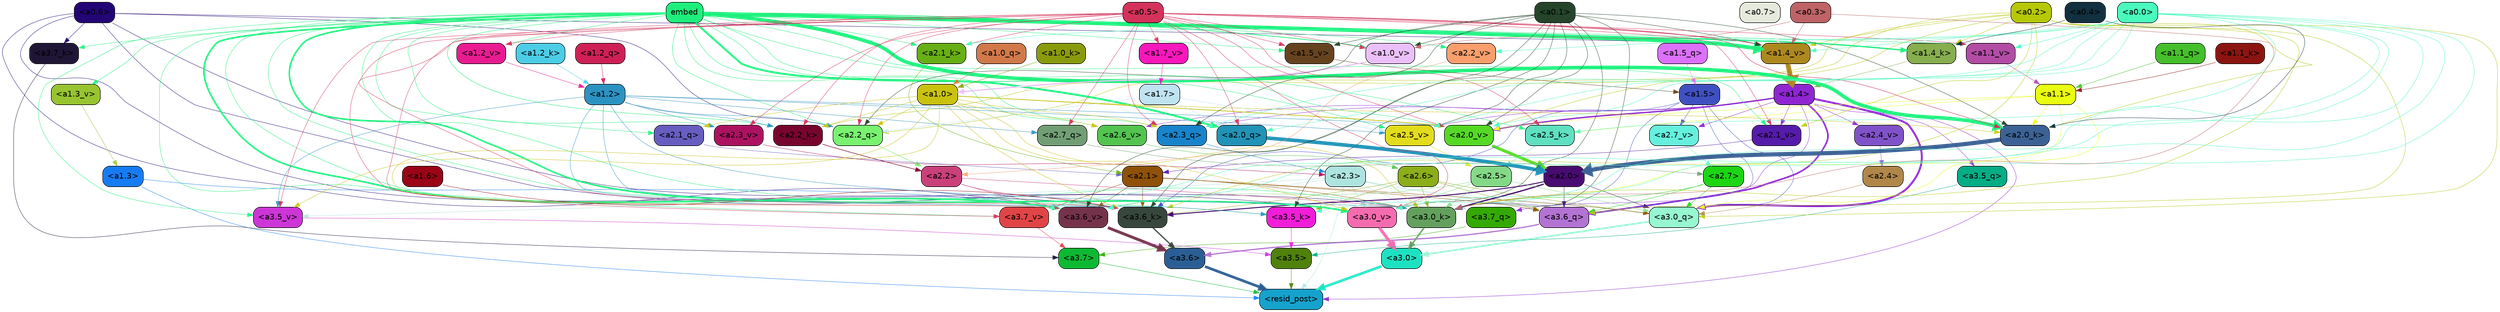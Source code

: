 strict digraph "" {
	graph [bgcolor=transparent,
		layout=dot,
		overlap=false,
		splines=true
	];
	"<a3.7>"	[color=black,
		fillcolor="#0db932",
		fontname=Helvetica,
		shape=box,
		style="filled, rounded"];
	"<resid_post>"	[color=black,
		fillcolor="#15a2cd",
		fontname=Helvetica,
		shape=box,
		style="filled, rounded"];
	"<a3.7>" -> "<resid_post>"	[color="#0db932",
		penwidth=0.6239100098609924];
	"<a3.6>"	[color=black,
		fillcolor="#2b5e94",
		fontname=Helvetica,
		shape=box,
		style="filled, rounded"];
	"<a3.6>" -> "<resid_post>"	[color="#2b5e94",
		penwidth=4.569062113761902];
	"<a3.5>"	[color=black,
		fillcolor="#4f810c",
		fontname=Helvetica,
		shape=box,
		style="filled, rounded"];
	"<a3.5>" -> "<resid_post>"	[color="#4f810c",
		penwidth=0.6];
	"<a3.0>"	[color=black,
		fillcolor="#1de2c1",
		fontname=Helvetica,
		shape=box,
		style="filled, rounded"];
	"<a3.0>" -> "<resid_post>"	[color="#1de2c1",
		penwidth=4.283544182777405];
	"<a2.3>"	[color=black,
		fillcolor="#aee4e0",
		fontname=Helvetica,
		shape=box,
		style="filled, rounded"];
	"<a2.3>" -> "<resid_post>"	[color="#aee4e0",
		penwidth=0.6];
	"<a3.7_q>"	[color=black,
		fillcolor="#34a902",
		fontname=Helvetica,
		shape=box,
		style="filled, rounded"];
	"<a2.3>" -> "<a3.7_q>"	[color="#aee4e0",
		penwidth=0.6];
	"<a3.6_q>"	[color=black,
		fillcolor="#b373d3",
		fontname=Helvetica,
		shape=box,
		style="filled, rounded"];
	"<a2.3>" -> "<a3.6_q>"	[color="#aee4e0",
		penwidth=0.6];
	"<a3.0_q>"	[color=black,
		fillcolor="#96f7d1",
		fontname=Helvetica,
		shape=box,
		style="filled, rounded"];
	"<a2.3>" -> "<a3.0_q>"	[color="#aee4e0",
		penwidth=0.6];
	"<a3.0_k>"	[color=black,
		fillcolor="#64a05d",
		fontname=Helvetica,
		shape=box,
		style="filled, rounded"];
	"<a2.3>" -> "<a3.0_k>"	[color="#aee4e0",
		penwidth=0.6];
	"<a3.6_v>"	[color=black,
		fillcolor="#75334b",
		fontname=Helvetica,
		shape=box,
		style="filled, rounded"];
	"<a2.3>" -> "<a3.6_v>"	[color="#aee4e0",
		penwidth=0.6];
	"<a3.5_v>"	[color=black,
		fillcolor="#cc35d6",
		fontname=Helvetica,
		shape=box,
		style="filled, rounded"];
	"<a2.3>" -> "<a3.5_v>"	[color="#aee4e0",
		penwidth=0.6];
	"<a3.0_v>"	[color=black,
		fillcolor="#f46caf",
		fontname=Helvetica,
		shape=box,
		style="filled, rounded"];
	"<a2.3>" -> "<a3.0_v>"	[color="#aee4e0",
		penwidth=0.6];
	"<a1.4>"	[color=black,
		fillcolor="#8f26d2",
		fontname=Helvetica,
		shape=box,
		style="filled, rounded"];
	"<a1.4>" -> "<resid_post>"	[color="#8f26d2",
		penwidth=0.6];
	"<a1.4>" -> "<a3.7_q>"	[color="#8f26d2",
		penwidth=0.6];
	"<a1.4>" -> "<a3.6_q>"	[color="#8f26d2",
		penwidth=2.7934007048606873];
	"<a3.5_q>"	[color=black,
		fillcolor="#04ad86",
		fontname=Helvetica,
		shape=box,
		style="filled, rounded"];
	"<a1.4>" -> "<a3.5_q>"	[color="#8f26d2",
		penwidth=0.6];
	"<a1.4>" -> "<a3.0_q>"	[color="#8f26d2",
		penwidth=3.340754985809326];
	"<a2.3_q>"	[color=black,
		fillcolor="#1784cb",
		fontname=Helvetica,
		shape=box,
		style="filled, rounded"];
	"<a1.4>" -> "<a2.3_q>"	[color="#8f26d2",
		penwidth=0.6];
	"<a2.7_v>"	[color=black,
		fillcolor="#65f0de",
		fontname=Helvetica,
		shape=box,
		style="filled, rounded"];
	"<a1.4>" -> "<a2.7_v>"	[color="#8f26d2",
		penwidth=0.6];
	"<a2.6_v>"	[color=black,
		fillcolor="#53c44f",
		fontname=Helvetica,
		shape=box,
		style="filled, rounded"];
	"<a1.4>" -> "<a2.6_v>"	[color="#8f26d2",
		penwidth=0.6];
	"<a2.5_v>"	[color=black,
		fillcolor="#e2dc1c",
		fontname=Helvetica,
		shape=box,
		style="filled, rounded"];
	"<a1.4>" -> "<a2.5_v>"	[color="#8f26d2",
		penwidth=0.6];
	"<a2.4_v>"	[color=black,
		fillcolor="#8052c9",
		fontname=Helvetica,
		shape=box,
		style="filled, rounded"];
	"<a1.4>" -> "<a2.4_v>"	[color="#8f26d2",
		penwidth=0.6];
	"<a2.1_v>"	[color=black,
		fillcolor="#551baa",
		fontname=Helvetica,
		shape=box,
		style="filled, rounded"];
	"<a1.4>" -> "<a2.1_v>"	[color="#8f26d2",
		penwidth=0.6];
	"<a2.0_v>"	[color=black,
		fillcolor="#55d924",
		fontname=Helvetica,
		shape=box,
		style="filled, rounded"];
	"<a1.4>" -> "<a2.0_v>"	[color="#8f26d2",
		penwidth=2.268759250640869];
	"<a1.3>"	[color=black,
		fillcolor="#167cf6",
		fontname=Helvetica,
		shape=box,
		style="filled, rounded"];
	"<a1.3>" -> "<resid_post>"	[color="#167cf6",
		penwidth=0.6];
	"<a1.3>" -> "<a3.6_v>"	[color="#167cf6",
		penwidth=0.6];
	"<a3.7_q>" -> "<a3.7>"	[color="#34a902",
		penwidth=0.6];
	"<a3.6_q>" -> "<a3.6>"	[color="#b373d3",
		penwidth=2.0347584784030914];
	"<a3.5_q>" -> "<a3.5>"	[color="#04ad86",
		penwidth=0.6];
	"<a3.0_q>" -> "<a3.0>"	[color="#96f7d1",
		penwidth=2.8635367155075073];
	"<a3.7_k>"	[color=black,
		fillcolor="#1f1536",
		fontname=Helvetica,
		shape=box,
		style="filled, rounded"];
	"<a3.7_k>" -> "<a3.7>"	[color="#1f1536",
		penwidth=0.6];
	"<a3.6_k>"	[color=black,
		fillcolor="#37473e",
		fontname=Helvetica,
		shape=box,
		style="filled, rounded"];
	"<a3.6_k>" -> "<a3.6>"	[color="#37473e",
		penwidth=2.1760786175727844];
	"<a3.5_k>"	[color=black,
		fillcolor="#f11dd8",
		fontname=Helvetica,
		shape=box,
		style="filled, rounded"];
	"<a3.5_k>" -> "<a3.5>"	[color="#f11dd8",
		penwidth=0.6];
	"<a3.0_k>" -> "<a3.0>"	[color="#64a05d",
		penwidth=2.632905662059784];
	"<a3.7_v>"	[color=black,
		fillcolor="#e04446",
		fontname=Helvetica,
		shape=box,
		style="filled, rounded"];
	"<a3.7_v>" -> "<a3.7>"	[color="#e04446",
		penwidth=0.6];
	"<a3.6_v>" -> "<a3.6>"	[color="#75334b",
		penwidth=4.981305837631226];
	"<a3.5_v>" -> "<a3.5>"	[color="#cc35d6",
		penwidth=0.6];
	"<a3.0_v>" -> "<a3.0>"	[color="#f46caf",
		penwidth=5.168330669403076];
	"<a2.7>"	[color=black,
		fillcolor="#1cd513",
		fontname=Helvetica,
		shape=box,
		style="filled, rounded"];
	"<a2.7>" -> "<a3.6_q>"	[color="#1cd513",
		penwidth=0.6];
	"<a2.7>" -> "<a3.0_q>"	[color="#1cd513",
		penwidth=0.6];
	"<a2.7>" -> "<a3.0_k>"	[color="#1cd513",
		penwidth=0.6];
	"<a2.6>"	[color=black,
		fillcolor="#8bae19",
		fontname=Helvetica,
		shape=box,
		style="filled, rounded"];
	"<a2.6>" -> "<a3.6_q>"	[color="#8bae19",
		penwidth=0.6];
	"<a2.6>" -> "<a3.0_q>"	[color="#8bae19",
		penwidth=0.6];
	"<a2.6>" -> "<a3.6_k>"	[color="#8bae19",
		penwidth=0.6];
	"<a2.6>" -> "<a3.5_k>"	[color="#8bae19",
		penwidth=0.6];
	"<a2.6>" -> "<a3.0_k>"	[color="#8bae19",
		penwidth=0.6];
	"<a2.1>"	[color=black,
		fillcolor="#8e5107",
		fontname=Helvetica,
		shape=box,
		style="filled, rounded"];
	"<a2.1>" -> "<a3.6_q>"	[color="#8e5107",
		penwidth=0.6];
	"<a2.1>" -> "<a3.0_q>"	[color="#8e5107",
		penwidth=0.6];
	"<a2.1>" -> "<a3.6_k>"	[color="#8e5107",
		penwidth=0.6];
	"<a2.1>" -> "<a3.0_k>"	[color="#8e5107",
		penwidth=0.6];
	"<a2.1>" -> "<a3.7_v>"	[color="#8e5107",
		penwidth=0.6];
	"<a2.1>" -> "<a3.6_v>"	[color="#8e5107",
		penwidth=0.6];
	"<a2.0>"	[color=black,
		fillcolor="#480b71",
		fontname=Helvetica,
		shape=box,
		style="filled, rounded"];
	"<a2.0>" -> "<a3.6_q>"	[color="#480b71",
		penwidth=0.6];
	"<a2.0>" -> "<a3.0_q>"	[color="#480b71",
		penwidth=0.6];
	"<a2.0>" -> "<a3.6_k>"	[color="#480b71",
		penwidth=1.6382827460765839];
	"<a2.0>" -> "<a3.0_k>"	[color="#480b71",
		penwidth=2.161143198609352];
	"<a1.5>"	[color=black,
		fillcolor="#3f50c1",
		fontname=Helvetica,
		shape=box,
		style="filled, rounded"];
	"<a1.5>" -> "<a3.6_q>"	[color="#3f50c1",
		penwidth=0.6];
	"<a1.5>" -> "<a3.0_q>"	[color="#3f50c1",
		penwidth=0.6];
	"<a1.5>" -> "<a3.6_k>"	[color="#3f50c1",
		penwidth=0.6];
	"<a1.5>" -> "<a3.0_k>"	[color="#3f50c1",
		penwidth=0.6];
	"<a1.5>" -> "<a2.7_v>"	[color="#3f50c1",
		penwidth=0.6];
	"<a0.2>"	[color=black,
		fillcolor="#b6c808",
		fontname=Helvetica,
		shape=box,
		style="filled, rounded"];
	"<a0.2>" -> "<a3.6_q>"	[color="#b6c808",
		penwidth=0.6];
	"<a0.2>" -> "<a3.0_q>"	[color="#b6c808",
		penwidth=0.6];
	"<a0.2>" -> "<a3.6_k>"	[color="#b6c808",
		penwidth=0.6];
	"<a0.2>" -> "<a3.0_k>"	[color="#b6c808",
		penwidth=0.6];
	"<a2.2_q>"	[color=black,
		fillcolor="#79f270",
		fontname=Helvetica,
		shape=box,
		style="filled, rounded"];
	"<a0.2>" -> "<a2.2_q>"	[color="#b6c808",
		penwidth=0.6];
	"<a2.2_k>"	[color=black,
		fillcolor="#78052e",
		fontname=Helvetica,
		shape=box,
		style="filled, rounded"];
	"<a0.2>" -> "<a2.2_k>"	[color="#b6c808",
		penwidth=0.6];
	"<a2.0_k>"	[color=black,
		fillcolor="#3c6295",
		fontname=Helvetica,
		shape=box,
		style="filled, rounded"];
	"<a0.2>" -> "<a2.0_k>"	[color="#b6c808",
		penwidth=0.6];
	"<a0.2>" -> "<a2.1_v>"	[color="#b6c808",
		penwidth=0.6];
	"<a0.2>" -> "<a2.0_v>"	[color="#b6c808",
		penwidth=0.6];
	"<a1.4_k>"	[color=black,
		fillcolor="#87ae4f",
		fontname=Helvetica,
		shape=box,
		style="filled, rounded"];
	"<a0.2>" -> "<a1.4_k>"	[color="#b6c808",
		penwidth=0.6];
	"<a1.4_v>"	[color=black,
		fillcolor="#ad881e",
		fontname=Helvetica,
		shape=box,
		style="filled, rounded"];
	"<a0.2>" -> "<a1.4_v>"	[color="#b6c808",
		penwidth=0.6];
	"<a2.5>"	[color=black,
		fillcolor="#84d987",
		fontname=Helvetica,
		shape=box,
		style="filled, rounded"];
	"<a2.5>" -> "<a3.0_q>"	[color="#84d987",
		penwidth=0.6];
	"<a2.5>" -> "<a3.0_k>"	[color="#84d987",
		penwidth=0.6];
	"<a2.5>" -> "<a3.6_v>"	[color="#84d987",
		penwidth=0.6];
	"<a2.5>" -> "<a3.0_v>"	[color="#84d987",
		penwidth=0.6];
	"<a2.4>"	[color=black,
		fillcolor="#b08749",
		fontname=Helvetica,
		shape=box,
		style="filled, rounded"];
	"<a2.4>" -> "<a3.0_q>"	[color="#b08749",
		penwidth=0.6];
	"<a1.1>"	[color=black,
		fillcolor="#e9ff0f",
		fontname=Helvetica,
		shape=box,
		style="filled, rounded"];
	"<a1.1>" -> "<a3.0_q>"	[color="#e9ff0f",
		penwidth=0.6];
	"<a1.1>" -> "<a3.0_k>"	[color="#e9ff0f",
		penwidth=0.6];
	"<a2.5_k>"	[color=black,
		fillcolor="#5ee0c1",
		fontname=Helvetica,
		shape=box,
		style="filled, rounded"];
	"<a1.1>" -> "<a2.5_k>"	[color="#e9ff0f",
		penwidth=0.6];
	"<a1.1>" -> "<a2.0_k>"	[color="#e9ff0f",
		penwidth=0.6];
	"<a1.1>" -> "<a2.0_v>"	[color="#e9ff0f",
		penwidth=0.6];
	"<a0.6>"	[color=black,
		fillcolor="#230576",
		fontname=Helvetica,
		shape=box,
		style="filled, rounded"];
	"<a0.6>" -> "<a3.7_k>"	[color="#230576",
		penwidth=0.6];
	"<a0.6>" -> "<a3.6_k>"	[color="#230576",
		penwidth=0.6];
	"<a0.6>" -> "<a3.0_k>"	[color="#230576",
		penwidth=0.6];
	"<a0.6>" -> "<a3.6_v>"	[color="#230576",
		penwidth=0.6];
	"<a0.6>" -> "<a3.0_v>"	[color="#230576",
		penwidth=0.6];
	"<a0.6>" -> "<a2.2_q>"	[color="#230576",
		penwidth=0.6];
	"<a0.6>" -> "<a1.4_v>"	[color="#230576",
		penwidth=0.6];
	embed	[color=black,
		fillcolor="#1eef7c",
		fontname=Helvetica,
		shape=box,
		style="filled, rounded"];
	embed -> "<a3.7_k>"	[color="#1eef7c",
		penwidth=0.6];
	embed -> "<a3.6_k>"	[color="#1eef7c",
		penwidth=0.6];
	embed -> "<a3.5_k>"	[color="#1eef7c",
		penwidth=0.6];
	embed -> "<a3.0_k>"	[color="#1eef7c",
		penwidth=0.6];
	embed -> "<a3.7_v>"	[color="#1eef7c",
		penwidth=0.6];
	embed -> "<a3.6_v>"	[color="#1eef7c",
		penwidth=2.7825746536254883];
	embed -> "<a3.5_v>"	[color="#1eef7c",
		penwidth=0.6];
	embed -> "<a3.0_v>"	[color="#1eef7c",
		penwidth=2.6950180530548096];
	embed -> "<a2.3_q>"	[color="#1eef7c",
		penwidth=0.6];
	embed -> "<a2.2_q>"	[color="#1eef7c",
		penwidth=0.6];
	"<a2.1_q>"	[color=black,
		fillcolor="#675dc1",
		fontname=Helvetica,
		shape=box,
		style="filled, rounded"];
	embed -> "<a2.1_q>"	[color="#1eef7c",
		penwidth=0.6];
	"<a2.0_q>"	[color=black,
		fillcolor="#2093b7",
		fontname=Helvetica,
		shape=box,
		style="filled, rounded"];
	embed -> "<a2.0_q>"	[color="#1eef7c",
		penwidth=3.305941343307495];
	embed -> "<a2.5_k>"	[color="#1eef7c",
		penwidth=0.6];
	embed -> "<a2.2_k>"	[color="#1eef7c",
		penwidth=0.6698317527770996];
	"<a2.1_k>"	[color=black,
		fillcolor="#67af14",
		fontname=Helvetica,
		shape=box,
		style="filled, rounded"];
	embed -> "<a2.1_k>"	[color="#1eef7c",
		penwidth=0.6];
	embed -> "<a2.0_k>"	[color="#1eef7c",
		penwidth=6.12570995092392];
	embed -> "<a2.6_v>"	[color="#1eef7c",
		penwidth=0.6];
	embed -> "<a2.5_v>"	[color="#1eef7c",
		penwidth=0.6];
	"<a2.3_v>"	[color=black,
		fillcolor="#ac1260",
		fontname=Helvetica,
		shape=box,
		style="filled, rounded"];
	embed -> "<a2.3_v>"	[color="#1eef7c",
		penwidth=0.6];
	"<a2.2_v>"	[color=black,
		fillcolor="#f99e6c",
		fontname=Helvetica,
		shape=box,
		style="filled, rounded"];
	embed -> "<a2.2_v>"	[color="#1eef7c",
		penwidth=0.6];
	embed -> "<a2.1_v>"	[color="#1eef7c",
		penwidth=0.6];
	embed -> "<a2.0_v>"	[color="#1eef7c",
		penwidth=0.6];
	embed -> "<a1.4_k>"	[color="#1eef7c",
		penwidth=2.1858973503112793];
	"<a1.5_v>"	[color=black,
		fillcolor="#66431f",
		fontname=Helvetica,
		shape=box,
		style="filled, rounded"];
	embed -> "<a1.5_v>"	[color="#1eef7c",
		penwidth=0.6];
	embed -> "<a1.4_v>"	[color="#1eef7c",
		penwidth=6.590077131986618];
	"<a1.3_v>"	[color=black,
		fillcolor="#97c430",
		fontname=Helvetica,
		shape=box,
		style="filled, rounded"];
	embed -> "<a1.3_v>"	[color="#1eef7c",
		penwidth=0.6];
	"<a1.2_v>"	[color=black,
		fillcolor="#e81b91",
		fontname=Helvetica,
		shape=box,
		style="filled, rounded"];
	embed -> "<a1.2_v>"	[color="#1eef7c",
		penwidth=0.6];
	"<a1.1_v>"	[color=black,
		fillcolor="#b24ca5",
		fontname=Helvetica,
		shape=box,
		style="filled, rounded"];
	embed -> "<a1.1_v>"	[color="#1eef7c",
		penwidth=0.6];
	"<a1.0_v>"	[color=black,
		fillcolor="#ebbff9",
		fontname=Helvetica,
		shape=box,
		style="filled, rounded"];
	embed -> "<a1.0_v>"	[color="#1eef7c",
		penwidth=1.2076449394226074];
	"<a2.2>"	[color=black,
		fillcolor="#ca407a",
		fontname=Helvetica,
		shape=box,
		style="filled, rounded"];
	"<a2.2>" -> "<a3.6_k>"	[color="#ca407a",
		penwidth=0.6];
	"<a2.2>" -> "<a3.0_k>"	[color="#ca407a",
		penwidth=0.6];
	"<a2.2>" -> "<a3.6_v>"	[color="#ca407a",
		penwidth=0.6];
	"<a1.6>"	[color=black,
		fillcolor="#9b0316",
		fontname=Helvetica,
		shape=box,
		style="filled, rounded"];
	"<a1.6>" -> "<a3.6_k>"	[color="#9b0316",
		penwidth=0.6];
	"<a1.2>"	[color=black,
		fillcolor="#2b92c1",
		fontname=Helvetica,
		shape=box,
		style="filled, rounded"];
	"<a1.2>" -> "<a3.6_k>"	[color="#2b92c1",
		penwidth=0.6];
	"<a1.2>" -> "<a3.5_k>"	[color="#2b92c1",
		penwidth=0.6];
	"<a1.2>" -> "<a3.0_k>"	[color="#2b92c1",
		penwidth=0.6];
	"<a1.2>" -> "<a3.5_v>"	[color="#2b92c1",
		penwidth=0.6];
	"<a2.7_q>"	[color=black,
		fillcolor="#719e74",
		fontname=Helvetica,
		shape=box,
		style="filled, rounded"];
	"<a1.2>" -> "<a2.7_q>"	[color="#2b92c1",
		penwidth=0.6];
	"<a1.2>" -> "<a2.2_q>"	[color="#2b92c1",
		penwidth=0.6];
	"<a1.2>" -> "<a2.2_k>"	[color="#2b92c1",
		penwidth=0.6];
	"<a1.2>" -> "<a2.5_v>"	[color="#2b92c1",
		penwidth=0.6];
	"<a1.2>" -> "<a2.3_v>"	[color="#2b92c1",
		penwidth=0.6];
	"<a1.2>" -> "<a2.0_v>"	[color="#2b92c1",
		penwidth=0.6];
	"<a1.0>"	[color=black,
		fillcolor="#c9c20e",
		fontname=Helvetica,
		shape=box,
		style="filled, rounded"];
	"<a1.0>" -> "<a3.6_k>"	[color="#c9c20e",
		penwidth=0.6];
	"<a1.0>" -> "<a3.0_k>"	[color="#c9c20e",
		penwidth=0.6];
	"<a1.0>" -> "<a3.6_v>"	[color="#c9c20e",
		penwidth=0.6];
	"<a1.0>" -> "<a3.5_v>"	[color="#c9c20e",
		penwidth=0.6];
	"<a1.0>" -> "<a3.0_v>"	[color="#c9c20e",
		penwidth=0.6];
	"<a1.0>" -> "<a2.3_q>"	[color="#c9c20e",
		penwidth=0.6];
	"<a1.0>" -> "<a2.2_q>"	[color="#c9c20e",
		penwidth=0.6];
	"<a1.0>" -> "<a2.1_q>"	[color="#c9c20e",
		penwidth=0.6];
	"<a1.0>" -> "<a2.2_k>"	[color="#c9c20e",
		penwidth=0.6];
	"<a1.0>" -> "<a2.0_k>"	[color="#c9c20e",
		penwidth=0.6];
	"<a1.0>" -> "<a2.6_v>"	[color="#c9c20e",
		penwidth=0.6];
	"<a1.0>" -> "<a2.0_v>"	[color="#c9c20e",
		penwidth=1.2213096618652344];
	"<a0.5>"	[color=black,
		fillcolor="#d4325b",
		fontname=Helvetica,
		shape=box,
		style="filled, rounded"];
	"<a0.5>" -> "<a3.6_k>"	[color="#d4325b",
		penwidth=0.6];
	"<a0.5>" -> "<a3.7_v>"	[color="#d4325b",
		penwidth=0.6];
	"<a0.5>" -> "<a3.6_v>"	[color="#d4325b",
		penwidth=0.6];
	"<a0.5>" -> "<a3.5_v>"	[color="#d4325b",
		penwidth=0.6];
	"<a0.5>" -> "<a3.0_v>"	[color="#d4325b",
		penwidth=0.6];
	"<a0.5>" -> "<a2.7_q>"	[color="#d4325b",
		penwidth=0.6];
	"<a0.5>" -> "<a2.3_q>"	[color="#d4325b",
		penwidth=0.6];
	"<a0.5>" -> "<a2.2_q>"	[color="#d4325b",
		penwidth=0.6];
	"<a0.5>" -> "<a2.0_q>"	[color="#d4325b",
		penwidth=0.6];
	"<a0.5>" -> "<a2.5_k>"	[color="#d4325b",
		penwidth=0.6];
	"<a0.5>" -> "<a2.2_k>"	[color="#d4325b",
		penwidth=0.6];
	"<a0.5>" -> "<a2.1_k>"	[color="#d4325b",
		penwidth=0.6];
	"<a0.5>" -> "<a2.0_k>"	[color="#d4325b",
		penwidth=0.6900839805603027];
	"<a0.5>" -> "<a2.3_v>"	[color="#d4325b",
		penwidth=0.6];
	"<a0.5>" -> "<a2.1_v>"	[color="#d4325b",
		penwidth=0.6];
	"<a0.5>" -> "<a2.0_v>"	[color="#d4325b",
		penwidth=0.6];
	"<a1.7_v>"	[color=black,
		fillcolor="#f818bb",
		fontname=Helvetica,
		shape=box,
		style="filled, rounded"];
	"<a0.5>" -> "<a1.7_v>"	[color="#d4325b",
		penwidth=0.6];
	"<a0.5>" -> "<a1.5_v>"	[color="#d4325b",
		penwidth=0.6];
	"<a0.5>" -> "<a1.4_v>"	[color="#d4325b",
		penwidth=0.9985027313232422];
	"<a0.5>" -> "<a1.2_v>"	[color="#d4325b",
		penwidth=0.6];
	"<a0.5>" -> "<a1.1_v>"	[color="#d4325b",
		penwidth=0.6];
	"<a0.5>" -> "<a1.0_v>"	[color="#d4325b",
		penwidth=0.6];
	"<a0.1>"	[color=black,
		fillcolor="#25442a",
		fontname=Helvetica,
		shape=box,
		style="filled, rounded"];
	"<a0.1>" -> "<a3.6_k>"	[color="#25442a",
		penwidth=0.6];
	"<a0.1>" -> "<a3.5_k>"	[color="#25442a",
		penwidth=0.6];
	"<a0.1>" -> "<a3.0_k>"	[color="#25442a",
		penwidth=0.6];
	"<a0.1>" -> "<a3.6_v>"	[color="#25442a",
		penwidth=0.6];
	"<a0.1>" -> "<a3.0_v>"	[color="#25442a",
		penwidth=0.6];
	"<a0.1>" -> "<a2.3_q>"	[color="#25442a",
		penwidth=0.6];
	"<a0.1>" -> "<a2.2_q>"	[color="#25442a",
		penwidth=0.6];
	"<a0.1>" -> "<a2.0_k>"	[color="#25442a",
		penwidth=0.6];
	"<a0.1>" -> "<a2.5_v>"	[color="#25442a",
		penwidth=0.6];
	"<a0.1>" -> "<a2.0_v>"	[color="#25442a",
		penwidth=0.6];
	"<a0.1>" -> "<a1.5_v>"	[color="#25442a",
		penwidth=0.6];
	"<a0.1>" -> "<a1.4_v>"	[color="#25442a",
		penwidth=0.6];
	"<a0.1>" -> "<a1.0_v>"	[color="#25442a",
		penwidth=0.6];
	"<a0.0>"	[color=black,
		fillcolor="#4afabd",
		fontname=Helvetica,
		shape=box,
		style="filled, rounded"];
	"<a0.0>" -> "<a3.5_k>"	[color="#4afabd",
		penwidth=0.6];
	"<a0.0>" -> "<a3.7_v>"	[color="#4afabd",
		penwidth=0.6];
	"<a0.0>" -> "<a3.6_v>"	[color="#4afabd",
		penwidth=0.6];
	"<a0.0>" -> "<a3.0_v>"	[color="#4afabd",
		penwidth=0.6];
	"<a0.0>" -> "<a2.3_q>"	[color="#4afabd",
		penwidth=0.6];
	"<a0.0>" -> "<a2.0_q>"	[color="#4afabd",
		penwidth=0.6];
	"<a0.0>" -> "<a2.5_k>"	[color="#4afabd",
		penwidth=0.6];
	"<a0.0>" -> "<a2.1_k>"	[color="#4afabd",
		penwidth=0.6];
	"<a0.0>" -> "<a2.0_k>"	[color="#4afabd",
		penwidth=0.6];
	"<a0.0>" -> "<a2.5_v>"	[color="#4afabd",
		penwidth=0.6];
	"<a0.0>" -> "<a2.2_v>"	[color="#4afabd",
		penwidth=0.6];
	"<a0.0>" -> "<a2.0_v>"	[color="#4afabd",
		penwidth=0.6];
	"<a0.0>" -> "<a1.4_v>"	[color="#4afabd",
		penwidth=0.6];
	"<a0.0>" -> "<a1.1_v>"	[color="#4afabd",
		penwidth=0.6];
	"<a0.3>"	[color=black,
		fillcolor="#be6366",
		fontname=Helvetica,
		shape=box,
		style="filled, rounded"];
	"<a0.3>" -> "<a3.0_k>"	[color="#be6366",
		penwidth=0.6];
	"<a0.3>" -> "<a1.4_v>"	[color="#be6366",
		penwidth=0.6];
	"<a0.3>" -> "<a1.0_v>"	[color="#be6366",
		penwidth=0.6];
	"<a2.7_q>" -> "<a2.7>"	[color="#719e74",
		penwidth=0.6];
	"<a2.3_q>" -> "<a2.3>"	[color="#1784cb",
		penwidth=0.6];
	"<a2.2_q>" -> "<a2.2>"	[color="#79f270",
		penwidth=0.7553567886352539];
	"<a2.1_q>" -> "<a2.1>"	[color="#675dc1",
		penwidth=0.6];
	"<a2.0_q>" -> "<a2.0>"	[color="#2093b7",
		penwidth=6.256794691085815];
	"<a2.5_k>" -> "<a2.5>"	[color="#5ee0c1",
		penwidth=0.6];
	"<a2.2_k>" -> "<a2.2>"	[color="#78052e",
		penwidth=0.8854708671569824];
	"<a2.1_k>" -> "<a2.1>"	[color="#67af14",
		penwidth=0.6];
	"<a2.0_k>" -> "<a2.0>"	[color="#3c6295",
		penwidth=7.231504917144775];
	"<a2.7_v>" -> "<a2.7>"	[color="#65f0de",
		penwidth=0.6];
	"<a2.6_v>" -> "<a2.6>"	[color="#53c44f",
		penwidth=0.6];
	"<a2.5_v>" -> "<a2.5>"	[color="#e2dc1c",
		penwidth=0.6];
	"<a2.4_v>" -> "<a2.4>"	[color="#8052c9",
		penwidth=0.6];
	"<a2.3_v>" -> "<a2.3>"	[color="#ac1260",
		penwidth=0.6];
	"<a2.2_v>" -> "<a2.2>"	[color="#f99e6c",
		penwidth=0.6];
	"<a2.1_v>" -> "<a2.1>"	[color="#551baa",
		penwidth=0.6];
	"<a2.0_v>" -> "<a2.0>"	[color="#55d924",
		penwidth=5.231471925973892];
	"<a1.7>"	[color=black,
		fillcolor="#bfe3f1",
		fontname=Helvetica,
		shape=box,
		style="filled, rounded"];
	"<a1.7>" -> "<a2.2_q>"	[color="#bfe3f1",
		penwidth=0.6];
	"<a1.7>" -> "<a2.0_q>"	[color="#bfe3f1",
		penwidth=0.6];
	"<a1.7>" -> "<a2.5_v>"	[color="#bfe3f1",
		penwidth=0.6];
	"<a0.4>"	[color=black,
		fillcolor="#12303f",
		fontname=Helvetica,
		shape=box,
		style="filled, rounded"];
	"<a0.4>" -> "<a2.0_k>"	[color="#12303f",
		penwidth=0.6];
	"<a0.4>" -> "<a1.4_k>"	[color="#12303f",
		penwidth=0.6];
	"<a1.5_q>"	[color=black,
		fillcolor="#dc70fb",
		fontname=Helvetica,
		shape=box,
		style="filled, rounded"];
	"<a1.5_q>" -> "<a1.5>"	[color="#dc70fb",
		penwidth=0.6];
	"<a1.2_q>"	[color=black,
		fillcolor="#ce2056",
		fontname=Helvetica,
		shape=box,
		style="filled, rounded"];
	"<a1.2_q>" -> "<a1.2>"	[color="#ce2056",
		penwidth=0.6];
	"<a1.1_q>"	[color=black,
		fillcolor="#45bf2b",
		fontname=Helvetica,
		shape=box,
		style="filled, rounded"];
	"<a1.1_q>" -> "<a1.1>"	[color="#45bf2b",
		penwidth=0.6];
	"<a1.0_q>"	[color=black,
		fillcolor="#d1794a",
		fontname=Helvetica,
		shape=box,
		style="filled, rounded"];
	"<a1.0_q>" -> "<a1.0>"	[color="#d1794a",
		penwidth=0.6];
	"<a1.4_k>" -> "<a1.4>"	[color="#87ae4f",
		penwidth=0.6];
	"<a1.2_k>"	[color=black,
		fillcolor="#4ccde7",
		fontname=Helvetica,
		shape=box,
		style="filled, rounded"];
	"<a1.2_k>" -> "<a1.2>"	[color="#4ccde7",
		penwidth=0.6];
	"<a1.1_k>"	[color=black,
		fillcolor="#8c1410",
		fontname=Helvetica,
		shape=box,
		style="filled, rounded"];
	"<a1.1_k>" -> "<a1.1>"	[color="#8c1410",
		penwidth=0.6];
	"<a1.0_k>"	[color=black,
		fillcolor="#899b0c",
		fontname=Helvetica,
		shape=box,
		style="filled, rounded"];
	"<a1.0_k>" -> "<a1.0>"	[color="#899b0c",
		penwidth=0.6];
	"<a1.7_v>" -> "<a1.7>"	[color="#f818bb",
		penwidth=0.6];
	"<a1.5_v>" -> "<a1.5>"	[color="#66431f",
		penwidth=0.6];
	"<a1.4_v>" -> "<a1.4>"	[color="#ad881e",
		penwidth=8.36684274673462];
	"<a1.3_v>" -> "<a1.3>"	[color="#97c430",
		penwidth=0.6];
	"<a1.2_v>" -> "<a1.2>"	[color="#e81b91",
		penwidth=0.6];
	"<a1.1_v>" -> "<a1.1>"	[color="#b24ca5",
		penwidth=0.6];
	"<a1.0_v>" -> "<a1.0>"	[color="#ebbff9",
		penwidth=1.9665732383728027];
	"<a0.7>"	[color=black,
		fillcolor="#e6eadd",
		fontname=Helvetica,
		shape=box,
		style="filled, rounded"];
	"<a0.7>" -> "<a1.4_v>"	[color="#e6eadd",
		penwidth=0.6];
}
